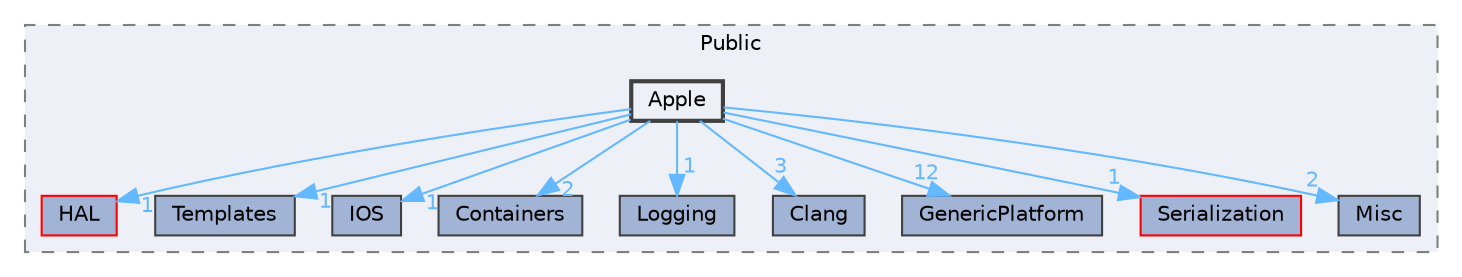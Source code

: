 digraph "Apple"
{
 // INTERACTIVE_SVG=YES
 // LATEX_PDF_SIZE
  bgcolor="transparent";
  edge [fontname=Helvetica,fontsize=10,labelfontname=Helvetica,labelfontsize=10];
  node [fontname=Helvetica,fontsize=10,shape=box,height=0.2,width=0.4];
  compound=true
  subgraph clusterdir_ba49309ee78fabe0452662bc1a7ef37d {
    graph [ bgcolor="#edf0f7", pencolor="grey50", label="Public", fontname=Helvetica,fontsize=10 style="filled,dashed", URL="dir_ba49309ee78fabe0452662bc1a7ef37d.html",tooltip=""]
  dir_06b681a867cd45e91f64ca04156625cf [label="HAL", fillcolor="#a2b4d6", color="red", style="filled", URL="dir_06b681a867cd45e91f64ca04156625cf.html",tooltip=""];
  dir_d923b29e5793e4ca6ecf89bd6d2fe94d [label="Templates", fillcolor="#a2b4d6", color="grey25", style="filled", URL="dir_d923b29e5793e4ca6ecf89bd6d2fe94d.html",tooltip=""];
  dir_d7023606aaf3d589397b0dc9d4358438 [label="IOS", fillcolor="#a2b4d6", color="grey25", style="filled", URL="dir_d7023606aaf3d589397b0dc9d4358438.html",tooltip=""];
  dir_d6d4edf6ba84739b62e6fae684879a69 [label="Containers", fillcolor="#a2b4d6", color="grey25", style="filled", URL="dir_d6d4edf6ba84739b62e6fae684879a69.html",tooltip=""];
  dir_cdbe86fff28349c50d558c00879cc362 [label="Logging", fillcolor="#a2b4d6", color="grey25", style="filled", URL="dir_cdbe86fff28349c50d558c00879cc362.html",tooltip=""];
  dir_078daea5ffa65da1641e1882ed4f00b6 [label="Clang", fillcolor="#a2b4d6", color="grey25", style="filled", URL="dir_078daea5ffa65da1641e1882ed4f00b6.html",tooltip=""];
  dir_1c568e3b9220952114991a6a4d431654 [label="GenericPlatform", fillcolor="#a2b4d6", color="grey25", style="filled", URL="dir_1c568e3b9220952114991a6a4d431654.html",tooltip=""];
  dir_4acb951885fdf3c7a4c2ab809ab845db [label="Serialization", fillcolor="#a2b4d6", color="red", style="filled", URL="dir_4acb951885fdf3c7a4c2ab809ab845db.html",tooltip=""];
  dir_8d7b93d547498163f6da7ff79a1b5a4d [label="Misc", fillcolor="#a2b4d6", color="grey25", style="filled", URL="dir_8d7b93d547498163f6da7ff79a1b5a4d.html",tooltip=""];
  dir_16ab40f4c616a408a6a8415136e530c5 [label="Apple", fillcolor="#edf0f7", color="grey25", style="filled,bold", URL="dir_16ab40f4c616a408a6a8415136e530c5.html",tooltip=""];
  }
  dir_16ab40f4c616a408a6a8415136e530c5->dir_06b681a867cd45e91f64ca04156625cf [headlabel="1", labeldistance=1.5 headhref="dir_000050_000461.html" href="dir_000050_000461.html" color="steelblue1" fontcolor="steelblue1"];
  dir_16ab40f4c616a408a6a8415136e530c5->dir_078daea5ffa65da1641e1882ed4f00b6 [headlabel="3", labeldistance=1.5 headhref="dir_000050_000174.html" href="dir_000050_000174.html" color="steelblue1" fontcolor="steelblue1"];
  dir_16ab40f4c616a408a6a8415136e530c5->dir_1c568e3b9220952114991a6a4d431654 [headlabel="12", labeldistance=1.5 headhref="dir_000050_000432.html" href="dir_000050_000432.html" color="steelblue1" fontcolor="steelblue1"];
  dir_16ab40f4c616a408a6a8415136e530c5->dir_4acb951885fdf3c7a4c2ab809ab845db [headlabel="1", labeldistance=1.5 headhref="dir_000050_001018.html" href="dir_000050_001018.html" color="steelblue1" fontcolor="steelblue1"];
  dir_16ab40f4c616a408a6a8415136e530c5->dir_8d7b93d547498163f6da7ff79a1b5a4d [headlabel="2", labeldistance=1.5 headhref="dir_000050_000649.html" href="dir_000050_000649.html" color="steelblue1" fontcolor="steelblue1"];
  dir_16ab40f4c616a408a6a8415136e530c5->dir_cdbe86fff28349c50d558c00879cc362 [headlabel="1", labeldistance=1.5 headhref="dir_000050_000592.html" href="dir_000050_000592.html" color="steelblue1" fontcolor="steelblue1"];
  dir_16ab40f4c616a408a6a8415136e530c5->dir_d6d4edf6ba84739b62e6fae684879a69 [headlabel="2", labeldistance=1.5 headhref="dir_000050_000253.html" href="dir_000050_000253.html" color="steelblue1" fontcolor="steelblue1"];
  dir_16ab40f4c616a408a6a8415136e530c5->dir_d7023606aaf3d589397b0dc9d4358438 [headlabel="1", labeldistance=1.5 headhref="dir_000050_000537.html" href="dir_000050_000537.html" color="steelblue1" fontcolor="steelblue1"];
  dir_16ab40f4c616a408a6a8415136e530c5->dir_d923b29e5793e4ca6ecf89bd6d2fe94d [headlabel="1", labeldistance=1.5 headhref="dir_000050_001176.html" href="dir_000050_001176.html" color="steelblue1" fontcolor="steelblue1"];
}
